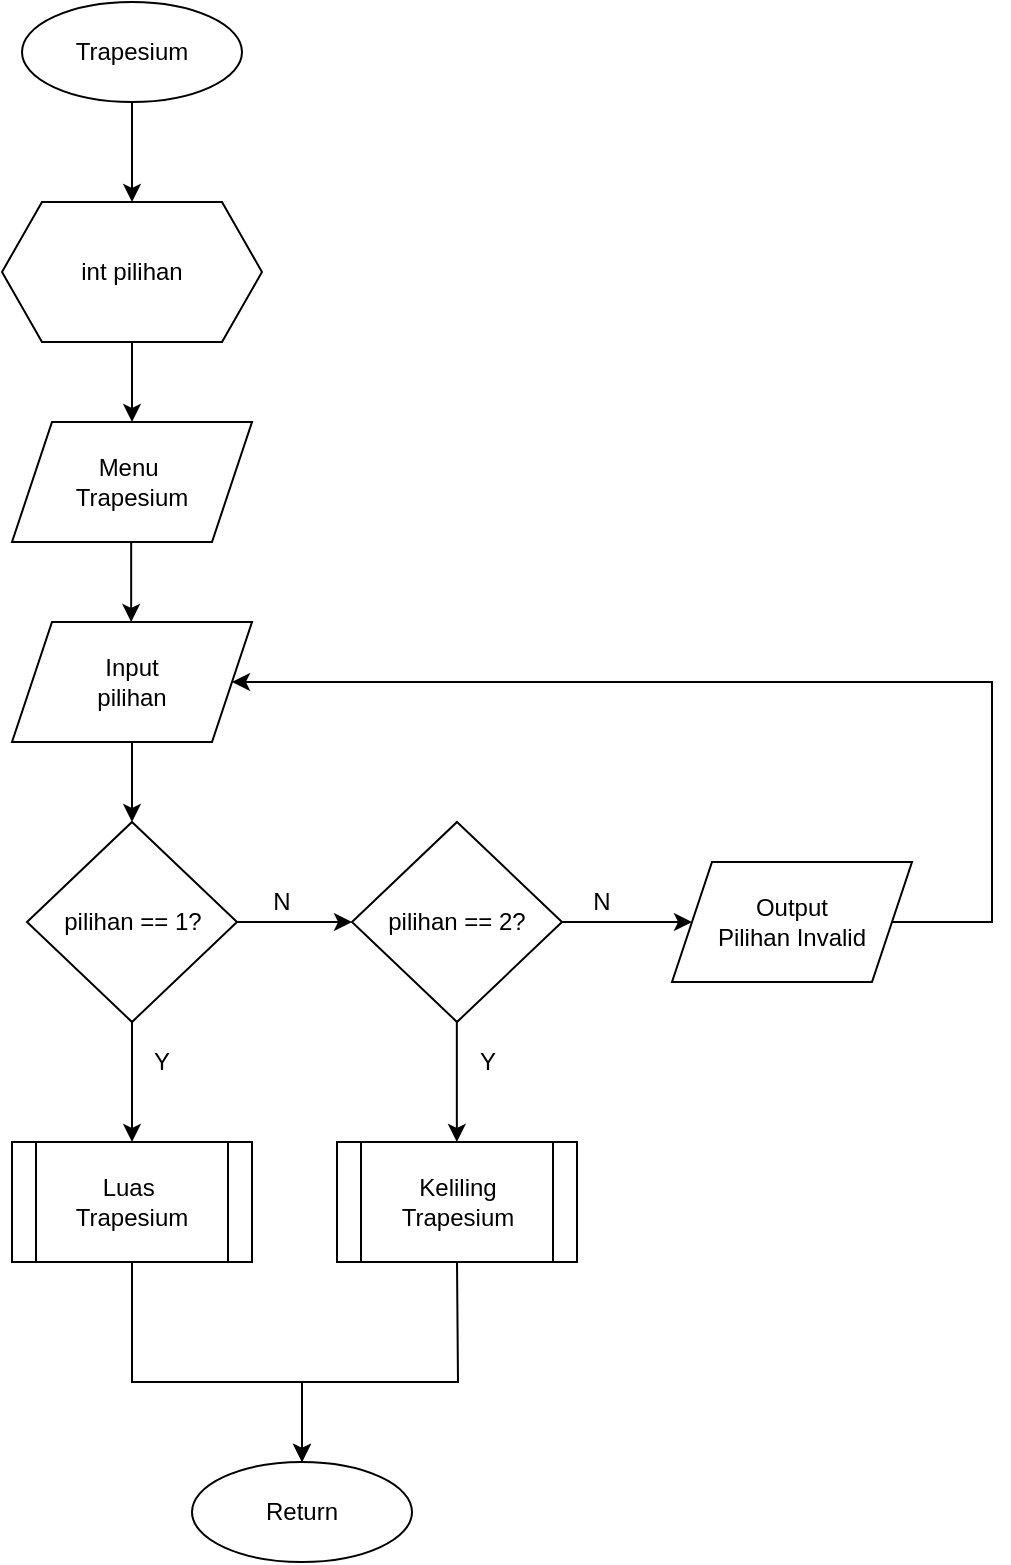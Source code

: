 <mxfile version="24.8.0">
  <diagram id="C5RBs43oDa-KdzZeNtuy" name="Page-1">
    <mxGraphModel dx="1682" dy="912" grid="1" gridSize="10" guides="1" tooltips="1" connect="1" arrows="1" fold="1" page="1" pageScale="1" pageWidth="827" pageHeight="1169" math="0" shadow="0">
      <root>
        <mxCell id="WIyWlLk6GJQsqaUBKTNV-0" />
        <mxCell id="WIyWlLk6GJQsqaUBKTNV-1" parent="WIyWlLk6GJQsqaUBKTNV-0" />
        <mxCell id="R9I_XVuAjR1Jl8FLP7-6-0" value="Trapesium" style="ellipse;whiteSpace=wrap;html=1;" vertex="1" parent="WIyWlLk6GJQsqaUBKTNV-1">
          <mxGeometry x="165" y="70" width="110" height="50" as="geometry" />
        </mxCell>
        <mxCell id="R9I_XVuAjR1Jl8FLP7-6-1" value="int pilihan" style="shape=hexagon;perimeter=hexagonPerimeter2;whiteSpace=wrap;html=1;fixedSize=1;" vertex="1" parent="WIyWlLk6GJQsqaUBKTNV-1">
          <mxGeometry x="155" y="170" width="130" height="70" as="geometry" />
        </mxCell>
        <mxCell id="R9I_XVuAjR1Jl8FLP7-6-6" value="" style="endArrow=classic;html=1;rounded=0;exitX=0.5;exitY=1;exitDx=0;exitDy=0;entryX=0.5;entryY=0;entryDx=0;entryDy=0;" edge="1" parent="WIyWlLk6GJQsqaUBKTNV-1" source="R9I_XVuAjR1Jl8FLP7-6-1">
          <mxGeometry width="50" height="50" relative="1" as="geometry">
            <mxPoint x="40" y="320" as="sourcePoint" />
            <mxPoint x="220" y="280" as="targetPoint" />
          </mxGeometry>
        </mxCell>
        <mxCell id="R9I_XVuAjR1Jl8FLP7-6-7" value="" style="endArrow=classic;html=1;rounded=0;exitX=0.5;exitY=1;exitDx=0;exitDy=0;entryX=0.5;entryY=0;entryDx=0;entryDy=0;" edge="1" parent="WIyWlLk6GJQsqaUBKTNV-1" source="R9I_XVuAjR1Jl8FLP7-6-0" target="R9I_XVuAjR1Jl8FLP7-6-1">
          <mxGeometry width="50" height="50" relative="1" as="geometry">
            <mxPoint x="160" y="190" as="sourcePoint" />
            <mxPoint x="210" y="140" as="targetPoint" />
          </mxGeometry>
        </mxCell>
        <mxCell id="R9I_XVuAjR1Jl8FLP7-6-9" value="Menu&amp;nbsp;&lt;div&gt;Trapesium&lt;/div&gt;" style="shape=parallelogram;perimeter=parallelogramPerimeter;whiteSpace=wrap;html=1;fixedSize=1;" vertex="1" parent="WIyWlLk6GJQsqaUBKTNV-1">
          <mxGeometry x="160" y="280" width="120" height="60" as="geometry" />
        </mxCell>
        <mxCell id="R9I_XVuAjR1Jl8FLP7-6-10" value="Input&lt;div&gt;pilihan&lt;/div&gt;" style="shape=parallelogram;perimeter=parallelogramPerimeter;whiteSpace=wrap;html=1;fixedSize=1;" vertex="1" parent="WIyWlLk6GJQsqaUBKTNV-1">
          <mxGeometry x="160" y="380" width="120" height="60" as="geometry" />
        </mxCell>
        <mxCell id="R9I_XVuAjR1Jl8FLP7-6-11" value="" style="endArrow=classic;html=1;rounded=0;exitX=0.5;exitY=1;exitDx=0;exitDy=0;entryX=0.5;entryY=0;entryDx=0;entryDy=0;" edge="1" parent="WIyWlLk6GJQsqaUBKTNV-1">
          <mxGeometry width="50" height="50" relative="1" as="geometry">
            <mxPoint x="219.58" y="340" as="sourcePoint" />
            <mxPoint x="219.58" y="380" as="targetPoint" />
          </mxGeometry>
        </mxCell>
        <mxCell id="R9I_XVuAjR1Jl8FLP7-6-12" value="pilihan == 1?" style="rhombus;whiteSpace=wrap;html=1;" vertex="1" parent="WIyWlLk6GJQsqaUBKTNV-1">
          <mxGeometry x="167.5" y="480" width="105" height="100" as="geometry" />
        </mxCell>
        <mxCell id="R9I_XVuAjR1Jl8FLP7-6-13" value="" style="endArrow=classic;html=1;rounded=0;exitX=0.5;exitY=1;exitDx=0;exitDy=0;entryX=0.5;entryY=0;entryDx=0;entryDy=0;" edge="1" parent="WIyWlLk6GJQsqaUBKTNV-1" source="R9I_XVuAjR1Jl8FLP7-6-10" target="R9I_XVuAjR1Jl8FLP7-6-12">
          <mxGeometry width="50" height="50" relative="1" as="geometry">
            <mxPoint x="120" y="540" as="sourcePoint" />
            <mxPoint x="170" y="490" as="targetPoint" />
          </mxGeometry>
        </mxCell>
        <mxCell id="R9I_XVuAjR1Jl8FLP7-6-15" value="pilihan == 2?" style="rhombus;whiteSpace=wrap;html=1;" vertex="1" parent="WIyWlLk6GJQsqaUBKTNV-1">
          <mxGeometry x="330" y="480" width="105" height="100" as="geometry" />
        </mxCell>
        <mxCell id="R9I_XVuAjR1Jl8FLP7-6-16" value="" style="endArrow=classic;html=1;rounded=0;exitX=0.5;exitY=1;exitDx=0;exitDy=0;" edge="1" parent="WIyWlLk6GJQsqaUBKTNV-1" source="R9I_XVuAjR1Jl8FLP7-6-12">
          <mxGeometry width="50" height="50" relative="1" as="geometry">
            <mxPoint x="150" y="700" as="sourcePoint" />
            <mxPoint x="220" y="640" as="targetPoint" />
          </mxGeometry>
        </mxCell>
        <mxCell id="R9I_XVuAjR1Jl8FLP7-6-17" value="" style="endArrow=classic;html=1;rounded=0;exitX=1;exitY=0.5;exitDx=0;exitDy=0;entryX=0;entryY=0.5;entryDx=0;entryDy=0;" edge="1" parent="WIyWlLk6GJQsqaUBKTNV-1" source="R9I_XVuAjR1Jl8FLP7-6-12" target="R9I_XVuAjR1Jl8FLP7-6-15">
          <mxGeometry width="50" height="50" relative="1" as="geometry">
            <mxPoint x="260" y="650" as="sourcePoint" />
            <mxPoint x="310" y="600" as="targetPoint" />
          </mxGeometry>
        </mxCell>
        <mxCell id="R9I_XVuAjR1Jl8FLP7-6-18" value="N" style="text;html=1;align=center;verticalAlign=middle;whiteSpace=wrap;rounded=0;" vertex="1" parent="WIyWlLk6GJQsqaUBKTNV-1">
          <mxGeometry x="280" y="510" width="30" height="20" as="geometry" />
        </mxCell>
        <mxCell id="R9I_XVuAjR1Jl8FLP7-6-19" value="Y" style="text;html=1;align=center;verticalAlign=middle;whiteSpace=wrap;rounded=0;" vertex="1" parent="WIyWlLk6GJQsqaUBKTNV-1">
          <mxGeometry x="220" y="590" width="30" height="20" as="geometry" />
        </mxCell>
        <mxCell id="R9I_XVuAjR1Jl8FLP7-6-24" value="" style="endArrow=classic;html=1;rounded=0;entryX=1;entryY=0.5;entryDx=0;entryDy=0;exitX=1;exitY=0.5;exitDx=0;exitDy=0;" edge="1" parent="WIyWlLk6GJQsqaUBKTNV-1" source="R9I_XVuAjR1Jl8FLP7-6-31" target="R9I_XVuAjR1Jl8FLP7-6-10">
          <mxGeometry width="50" height="50" relative="1" as="geometry">
            <mxPoint x="570" y="530" as="sourcePoint" />
            <mxPoint x="460" y="410" as="targetPoint" />
            <Array as="points">
              <mxPoint x="650" y="530" />
              <mxPoint x="650" y="410" />
            </Array>
          </mxGeometry>
        </mxCell>
        <mxCell id="R9I_XVuAjR1Jl8FLP7-6-28" value="" style="endArrow=classic;html=1;rounded=0;exitX=0.5;exitY=1;exitDx=0;exitDy=0;" edge="1" parent="WIyWlLk6GJQsqaUBKTNV-1">
          <mxGeometry width="50" height="50" relative="1" as="geometry">
            <mxPoint x="382.42" y="580" as="sourcePoint" />
            <mxPoint x="382.42" y="640" as="targetPoint" />
          </mxGeometry>
        </mxCell>
        <mxCell id="R9I_XVuAjR1Jl8FLP7-6-29" value="Y" style="text;html=1;align=center;verticalAlign=middle;whiteSpace=wrap;rounded=0;" vertex="1" parent="WIyWlLk6GJQsqaUBKTNV-1">
          <mxGeometry x="383" y="590" width="30" height="20" as="geometry" />
        </mxCell>
        <mxCell id="R9I_XVuAjR1Jl8FLP7-6-30" value="N" style="text;html=1;align=center;verticalAlign=middle;whiteSpace=wrap;rounded=0;" vertex="1" parent="WIyWlLk6GJQsqaUBKTNV-1">
          <mxGeometry x="440" y="510" width="30" height="20" as="geometry" />
        </mxCell>
        <mxCell id="R9I_XVuAjR1Jl8FLP7-6-31" value="Output&lt;div&gt;Pilihan Invalid&lt;/div&gt;" style="shape=parallelogram;perimeter=parallelogramPerimeter;whiteSpace=wrap;html=1;fixedSize=1;" vertex="1" parent="WIyWlLk6GJQsqaUBKTNV-1">
          <mxGeometry x="490" y="500" width="120" height="60" as="geometry" />
        </mxCell>
        <mxCell id="R9I_XVuAjR1Jl8FLP7-6-33" value="" style="endArrow=classic;html=1;rounded=0;exitX=1;exitY=0.5;exitDx=0;exitDy=0;entryX=0;entryY=0.5;entryDx=0;entryDy=0;" edge="1" parent="WIyWlLk6GJQsqaUBKTNV-1" source="R9I_XVuAjR1Jl8FLP7-6-15" target="R9I_XVuAjR1Jl8FLP7-6-31">
          <mxGeometry width="50" height="50" relative="1" as="geometry">
            <mxPoint x="440" y="600" as="sourcePoint" />
            <mxPoint x="490" y="550" as="targetPoint" />
          </mxGeometry>
        </mxCell>
        <mxCell id="R9I_XVuAjR1Jl8FLP7-6-34" value="Luas&amp;nbsp;&lt;div&gt;Trapesium&lt;/div&gt;" style="shape=process;whiteSpace=wrap;html=1;backgroundOutline=1;" vertex="1" parent="WIyWlLk6GJQsqaUBKTNV-1">
          <mxGeometry x="160" y="640" width="120" height="60" as="geometry" />
        </mxCell>
        <mxCell id="R9I_XVuAjR1Jl8FLP7-6-35" value="Keliling Trapesium" style="shape=process;whiteSpace=wrap;html=1;backgroundOutline=1;" vertex="1" parent="WIyWlLk6GJQsqaUBKTNV-1">
          <mxGeometry x="322.5" y="640" width="120" height="60" as="geometry" />
        </mxCell>
        <mxCell id="R9I_XVuAjR1Jl8FLP7-6-36" value="Return" style="ellipse;whiteSpace=wrap;html=1;" vertex="1" parent="WIyWlLk6GJQsqaUBKTNV-1">
          <mxGeometry x="250" y="800" width="110" height="50" as="geometry" />
        </mxCell>
        <mxCell id="R9I_XVuAjR1Jl8FLP7-6-38" value="" style="endArrow=classic;html=1;rounded=0;entryX=0.5;entryY=0;entryDx=0;entryDy=0;exitX=0.5;exitY=1;exitDx=0;exitDy=0;" edge="1" parent="WIyWlLk6GJQsqaUBKTNV-1" source="R9I_XVuAjR1Jl8FLP7-6-34" target="R9I_XVuAjR1Jl8FLP7-6-36">
          <mxGeometry width="50" height="50" relative="1" as="geometry">
            <mxPoint x="270" y="800" as="sourcePoint" />
            <mxPoint x="320" y="750" as="targetPoint" />
            <Array as="points">
              <mxPoint x="220" y="760" />
              <mxPoint x="305" y="760" />
            </Array>
          </mxGeometry>
        </mxCell>
        <mxCell id="R9I_XVuAjR1Jl8FLP7-6-40" value="" style="endArrow=classic;html=1;rounded=0;exitX=0.5;exitY=1;exitDx=0;exitDy=0;entryX=0.5;entryY=0;entryDx=0;entryDy=0;" edge="1" parent="WIyWlLk6GJQsqaUBKTNV-1" source="R9I_XVuAjR1Jl8FLP7-6-35" target="R9I_XVuAjR1Jl8FLP7-6-36">
          <mxGeometry width="50" height="50" relative="1" as="geometry">
            <mxPoint x="320" y="770" as="sourcePoint" />
            <mxPoint x="370" y="720" as="targetPoint" />
            <Array as="points">
              <mxPoint x="383" y="760" />
              <mxPoint x="305" y="760" />
            </Array>
          </mxGeometry>
        </mxCell>
      </root>
    </mxGraphModel>
  </diagram>
</mxfile>
